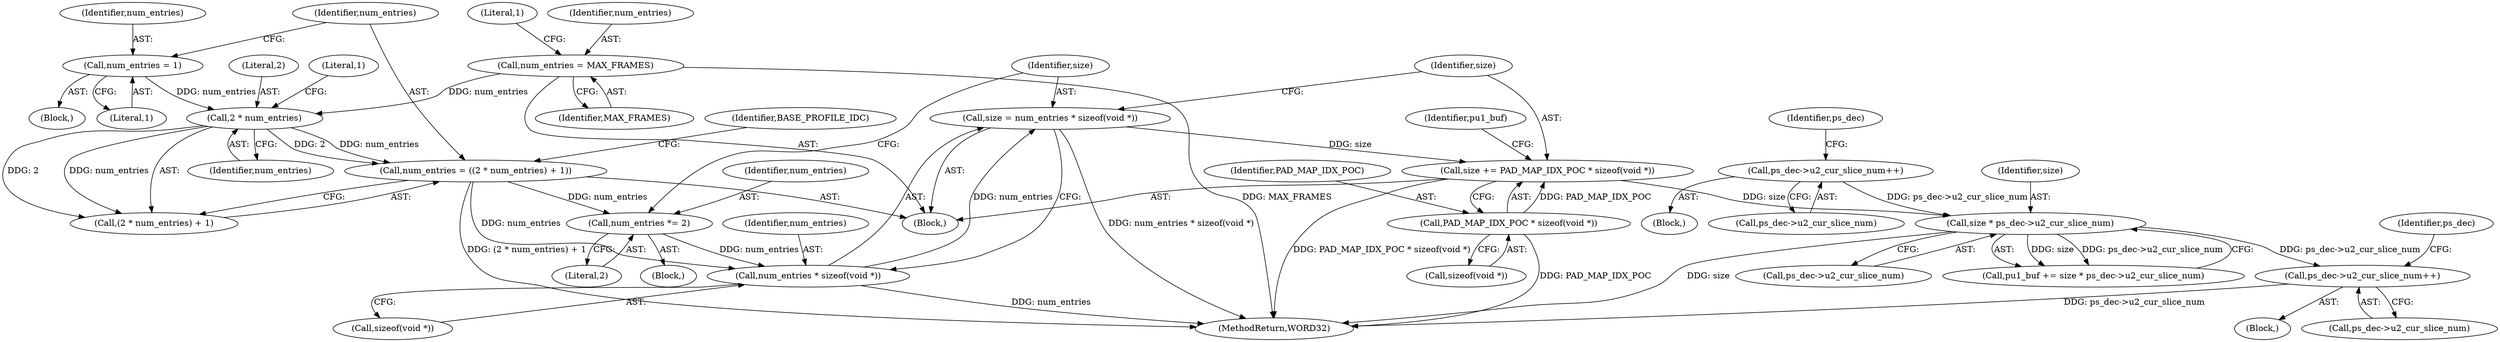 digraph "0_Android_e629194c62a9a129ce378e08cb1059a8a53f1795_0@pointer" {
"1001310" [label="(Call,ps_dec->u2_cur_slice_num++)"];
"1000823" [label="(Call,size * ps_dec->u2_cur_slice_num)"];
"1000808" [label="(Call,size += PAD_MAP_IDX_POC * sizeof(void *))"];
"1000810" [label="(Call,PAD_MAP_IDX_POC * sizeof(void *))"];
"1000802" [label="(Call,size = num_entries * sizeof(void *))"];
"1000804" [label="(Call,num_entries * sizeof(void *))"];
"1000799" [label="(Call,num_entries *= 2)"];
"1000783" [label="(Call,num_entries = ((2 * num_entries) + 1))"];
"1000786" [label="(Call,2 * num_entries)"];
"1000780" [label="(Call,num_entries = 1)"];
"1000762" [label="(Call,num_entries = MAX_FRAMES)"];
"1000723" [label="(Call,ps_dec->u2_cur_slice_num++)"];
"1000815" [label="(Identifier,pu1_buf)"];
"1000784" [label="(Identifier,num_entries)"];
"1000808" [label="(Call,size += PAD_MAP_IDX_POC * sizeof(void *))"];
"1000805" [label="(Identifier,num_entries)"];
"1000786" [label="(Call,2 * num_entries)"];
"1000785" [label="(Call,(2 * num_entries) + 1)"];
"1000781" [label="(Identifier,num_entries)"];
"1000783" [label="(Call,num_entries = ((2 * num_entries) + 1))"];
"1000137" [label="(Block,)"];
"1001311" [label="(Call,ps_dec->u2_cur_slice_num)"];
"1000810" [label="(Call,PAD_MAP_IDX_POC * sizeof(void *))"];
"1000764" [label="(Identifier,MAX_FRAMES)"];
"1000792" [label="(Identifier,BASE_PROFILE_IDC)"];
"1000802" [label="(Call,size = num_entries * sizeof(void *))"];
"1000806" [label="(Call,sizeof(void *))"];
"1000798" [label="(Block,)"];
"1000779" [label="(Block,)"];
"1000724" [label="(Call,ps_dec->u2_cur_slice_num)"];
"1000823" [label="(Call,size * ps_dec->u2_cur_slice_num)"];
"1000825" [label="(Call,ps_dec->u2_cur_slice_num)"];
"1000812" [label="(Call,sizeof(void *))"];
"1000811" [label="(Identifier,PAD_MAP_IDX_POC)"];
"1000522" [label="(Block,)"];
"1000788" [label="(Identifier,num_entries)"];
"1000824" [label="(Identifier,size)"];
"1000821" [label="(Call,pu1_buf += size * ps_dec->u2_cur_slice_num)"];
"1000758" [label="(Block,)"];
"1000768" [label="(Literal,1)"];
"1001310" [label="(Call,ps_dec->u2_cur_slice_num++)"];
"1000804" [label="(Call,num_entries * sizeof(void *))"];
"1000803" [label="(Identifier,size)"];
"1001358" [label="(MethodReturn,WORD32)"];
"1000763" [label="(Identifier,num_entries)"];
"1000762" [label="(Call,num_entries = MAX_FRAMES)"];
"1000809" [label="(Identifier,size)"];
"1001317" [label="(Identifier,ps_dec)"];
"1000782" [label="(Literal,1)"];
"1000780" [label="(Call,num_entries = 1)"];
"1000801" [label="(Literal,2)"];
"1000787" [label="(Literal,2)"];
"1000799" [label="(Call,num_entries *= 2)"];
"1000723" [label="(Call,ps_dec->u2_cur_slice_num++)"];
"1000800" [label="(Identifier,num_entries)"];
"1000789" [label="(Literal,1)"];
"1000729" [label="(Identifier,ps_dec)"];
"1001310" -> "1000137"  [label="AST: "];
"1001310" -> "1001311"  [label="CFG: "];
"1001311" -> "1001310"  [label="AST: "];
"1001317" -> "1001310"  [label="CFG: "];
"1001310" -> "1001358"  [label="DDG: ps_dec->u2_cur_slice_num"];
"1000823" -> "1001310"  [label="DDG: ps_dec->u2_cur_slice_num"];
"1000823" -> "1000821"  [label="AST: "];
"1000823" -> "1000825"  [label="CFG: "];
"1000824" -> "1000823"  [label="AST: "];
"1000825" -> "1000823"  [label="AST: "];
"1000821" -> "1000823"  [label="CFG: "];
"1000823" -> "1001358"  [label="DDG: size"];
"1000823" -> "1000821"  [label="DDG: size"];
"1000823" -> "1000821"  [label="DDG: ps_dec->u2_cur_slice_num"];
"1000808" -> "1000823"  [label="DDG: size"];
"1000723" -> "1000823"  [label="DDG: ps_dec->u2_cur_slice_num"];
"1000808" -> "1000758"  [label="AST: "];
"1000808" -> "1000810"  [label="CFG: "];
"1000809" -> "1000808"  [label="AST: "];
"1000810" -> "1000808"  [label="AST: "];
"1000815" -> "1000808"  [label="CFG: "];
"1000808" -> "1001358"  [label="DDG: PAD_MAP_IDX_POC * sizeof(void *)"];
"1000810" -> "1000808"  [label="DDG: PAD_MAP_IDX_POC"];
"1000802" -> "1000808"  [label="DDG: size"];
"1000810" -> "1000812"  [label="CFG: "];
"1000811" -> "1000810"  [label="AST: "];
"1000812" -> "1000810"  [label="AST: "];
"1000810" -> "1001358"  [label="DDG: PAD_MAP_IDX_POC"];
"1000802" -> "1000758"  [label="AST: "];
"1000802" -> "1000804"  [label="CFG: "];
"1000803" -> "1000802"  [label="AST: "];
"1000804" -> "1000802"  [label="AST: "];
"1000809" -> "1000802"  [label="CFG: "];
"1000802" -> "1001358"  [label="DDG: num_entries * sizeof(void *)"];
"1000804" -> "1000802"  [label="DDG: num_entries"];
"1000804" -> "1000806"  [label="CFG: "];
"1000805" -> "1000804"  [label="AST: "];
"1000806" -> "1000804"  [label="AST: "];
"1000804" -> "1001358"  [label="DDG: num_entries"];
"1000799" -> "1000804"  [label="DDG: num_entries"];
"1000783" -> "1000804"  [label="DDG: num_entries"];
"1000799" -> "1000798"  [label="AST: "];
"1000799" -> "1000801"  [label="CFG: "];
"1000800" -> "1000799"  [label="AST: "];
"1000801" -> "1000799"  [label="AST: "];
"1000803" -> "1000799"  [label="CFG: "];
"1000783" -> "1000799"  [label="DDG: num_entries"];
"1000783" -> "1000758"  [label="AST: "];
"1000783" -> "1000785"  [label="CFG: "];
"1000784" -> "1000783"  [label="AST: "];
"1000785" -> "1000783"  [label="AST: "];
"1000792" -> "1000783"  [label="CFG: "];
"1000783" -> "1001358"  [label="DDG: (2 * num_entries) + 1"];
"1000786" -> "1000783"  [label="DDG: 2"];
"1000786" -> "1000783"  [label="DDG: num_entries"];
"1000786" -> "1000785"  [label="AST: "];
"1000786" -> "1000788"  [label="CFG: "];
"1000787" -> "1000786"  [label="AST: "];
"1000788" -> "1000786"  [label="AST: "];
"1000789" -> "1000786"  [label="CFG: "];
"1000786" -> "1000785"  [label="DDG: 2"];
"1000786" -> "1000785"  [label="DDG: num_entries"];
"1000780" -> "1000786"  [label="DDG: num_entries"];
"1000762" -> "1000786"  [label="DDG: num_entries"];
"1000780" -> "1000779"  [label="AST: "];
"1000780" -> "1000782"  [label="CFG: "];
"1000781" -> "1000780"  [label="AST: "];
"1000782" -> "1000780"  [label="AST: "];
"1000784" -> "1000780"  [label="CFG: "];
"1000762" -> "1000758"  [label="AST: "];
"1000762" -> "1000764"  [label="CFG: "];
"1000763" -> "1000762"  [label="AST: "];
"1000764" -> "1000762"  [label="AST: "];
"1000768" -> "1000762"  [label="CFG: "];
"1000762" -> "1001358"  [label="DDG: MAX_FRAMES"];
"1000723" -> "1000522"  [label="AST: "];
"1000723" -> "1000724"  [label="CFG: "];
"1000724" -> "1000723"  [label="AST: "];
"1000729" -> "1000723"  [label="CFG: "];
}
